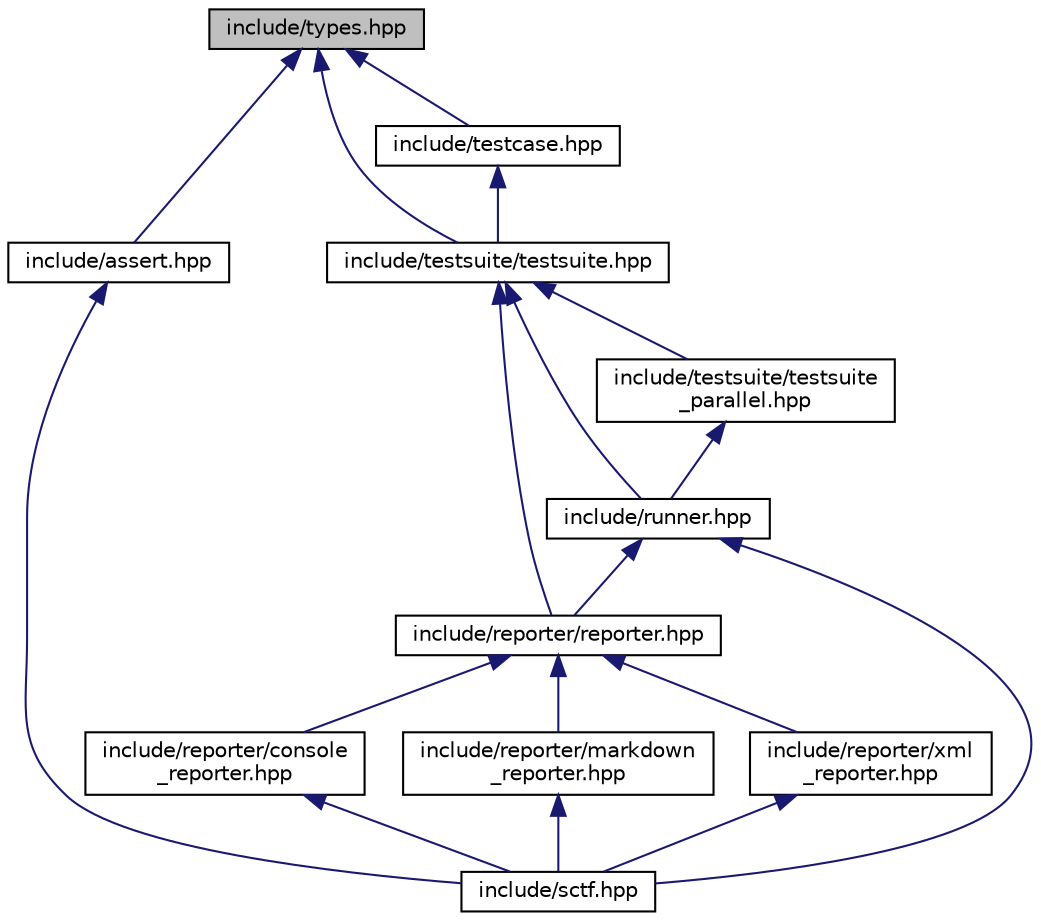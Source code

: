 digraph "include/types.hpp"
{
  edge [fontname="Helvetica",fontsize="10",labelfontname="Helvetica",labelfontsize="10"];
  node [fontname="Helvetica",fontsize="10",shape=record];
  Node2 [label="include/types.hpp",height=0.2,width=0.4,color="black", fillcolor="grey75", style="filled", fontcolor="black"];
  Node2 -> Node3 [dir="back",color="midnightblue",fontsize="10",style="solid",fontname="Helvetica"];
  Node3 [label="include/assert.hpp",height=0.2,width=0.4,color="black", fillcolor="white", style="filled",URL="$assert_8hpp.html"];
  Node3 -> Node4 [dir="back",color="midnightblue",fontsize="10",style="solid",fontname="Helvetica"];
  Node4 [label="include/sctf.hpp",height=0.2,width=0.4,color="black", fillcolor="white", style="filled",URL="$sctf_8hpp.html"];
  Node2 -> Node5 [dir="back",color="midnightblue",fontsize="10",style="solid",fontname="Helvetica"];
  Node5 [label="include/testsuite/testsuite.hpp",height=0.2,width=0.4,color="black", fillcolor="white", style="filled",URL="$testsuite_8hpp.html"];
  Node5 -> Node6 [dir="back",color="midnightblue",fontsize="10",style="solid",fontname="Helvetica"];
  Node6 [label="include/reporter/reporter.hpp",height=0.2,width=0.4,color="black", fillcolor="white", style="filled",URL="$reporter_8hpp.html"];
  Node6 -> Node7 [dir="back",color="midnightblue",fontsize="10",style="solid",fontname="Helvetica"];
  Node7 [label="include/reporter/console\l_reporter.hpp",height=0.2,width=0.4,color="black", fillcolor="white", style="filled",URL="$console__reporter_8hpp_source.html"];
  Node7 -> Node4 [dir="back",color="midnightblue",fontsize="10",style="solid",fontname="Helvetica"];
  Node6 -> Node8 [dir="back",color="midnightblue",fontsize="10",style="solid",fontname="Helvetica"];
  Node8 [label="include/reporter/markdown\l_reporter.hpp",height=0.2,width=0.4,color="black", fillcolor="white", style="filled",URL="$markdown__reporter_8hpp_source.html"];
  Node8 -> Node4 [dir="back",color="midnightblue",fontsize="10",style="solid",fontname="Helvetica"];
  Node6 -> Node9 [dir="back",color="midnightblue",fontsize="10",style="solid",fontname="Helvetica"];
  Node9 [label="include/reporter/xml\l_reporter.hpp",height=0.2,width=0.4,color="black", fillcolor="white", style="filled",URL="$xml__reporter_8hpp_source.html"];
  Node9 -> Node4 [dir="back",color="midnightblue",fontsize="10",style="solid",fontname="Helvetica"];
  Node5 -> Node10 [dir="back",color="midnightblue",fontsize="10",style="solid",fontname="Helvetica"];
  Node10 [label="include/runner.hpp",height=0.2,width=0.4,color="black", fillcolor="white", style="filled",URL="$runner_8hpp_source.html"];
  Node10 -> Node6 [dir="back",color="midnightblue",fontsize="10",style="solid",fontname="Helvetica"];
  Node10 -> Node4 [dir="back",color="midnightblue",fontsize="10",style="solid",fontname="Helvetica"];
  Node5 -> Node11 [dir="back",color="midnightblue",fontsize="10",style="solid",fontname="Helvetica"];
  Node11 [label="include/testsuite/testsuite\l_parallel.hpp",height=0.2,width=0.4,color="black", fillcolor="white", style="filled",URL="$testsuite__parallel_8hpp_source.html"];
  Node11 -> Node10 [dir="back",color="midnightblue",fontsize="10",style="solid",fontname="Helvetica"];
  Node2 -> Node12 [dir="back",color="midnightblue",fontsize="10",style="solid",fontname="Helvetica"];
  Node12 [label="include/testcase.hpp",height=0.2,width=0.4,color="black", fillcolor="white", style="filled",URL="$testcase_8hpp_source.html"];
  Node12 -> Node5 [dir="back",color="midnightblue",fontsize="10",style="solid",fontname="Helvetica"];
}
